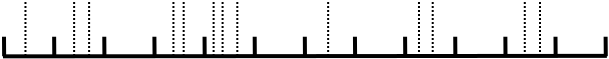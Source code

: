 <?xml version="1.0" encoding="UTF-8"?>
<dia:diagram xmlns:dia="http://www.lysator.liu.se/~alla/dia/">
  <dia:layer name="Background" visible="true" active="true">
    <dia:object type="Standard - Line" version="0" id="O0">
      <dia:attribute name="obj_pos">
        <dia:point val="17.416,10.099"/>
      </dia:attribute>
      <dia:attribute name="obj_bb">
        <dia:rectangle val="17.316,9.974;47.709,10.199"/>
      </dia:attribute>
      <dia:attribute name="conn_endpoints">
        <dia:point val="17.416,10.099"/>
        <dia:point val="47.609,10.074"/>
      </dia:attribute>
      <dia:attribute name="numcp">
        <dia:int val="1"/>
      </dia:attribute>
      <dia:attribute name="line_width">
        <dia:real val="0.2"/>
      </dia:attribute>
    </dia:object>
    <dia:object type="Standard - Line" version="0" id="O1">
      <dia:attribute name="obj_pos">
        <dia:point val="17.473,10.093"/>
      </dia:attribute>
      <dia:attribute name="obj_bb">
        <dia:rectangle val="17.365,9.018;17.574,10.194"/>
      </dia:attribute>
      <dia:attribute name="conn_endpoints">
        <dia:point val="17.473,10.093"/>
        <dia:point val="17.466,9.118"/>
      </dia:attribute>
      <dia:attribute name="numcp">
        <dia:int val="1"/>
      </dia:attribute>
      <dia:attribute name="line_width">
        <dia:real val="0.2"/>
      </dia:attribute>
    </dia:object>
    <dia:object type="Standard - Line" version="0" id="O2">
      <dia:attribute name="obj_pos">
        <dia:point val="19.98,10.093"/>
      </dia:attribute>
      <dia:attribute name="obj_bb">
        <dia:rectangle val="19.872,9.018;20.081,10.194"/>
      </dia:attribute>
      <dia:attribute name="conn_endpoints">
        <dia:point val="19.98,10.093"/>
        <dia:point val="19.973,9.118"/>
      </dia:attribute>
      <dia:attribute name="numcp">
        <dia:int val="1"/>
      </dia:attribute>
      <dia:attribute name="line_width">
        <dia:real val="0.2"/>
      </dia:attribute>
    </dia:object>
    <dia:object type="Standard - Line" version="0" id="O3">
      <dia:attribute name="obj_pos">
        <dia:point val="22.487,10.093"/>
      </dia:attribute>
      <dia:attribute name="obj_bb">
        <dia:rectangle val="22.379,9.018;22.587,10.194"/>
      </dia:attribute>
      <dia:attribute name="conn_endpoints">
        <dia:point val="22.487,10.093"/>
        <dia:point val="22.48,9.118"/>
      </dia:attribute>
      <dia:attribute name="numcp">
        <dia:int val="1"/>
      </dia:attribute>
      <dia:attribute name="line_width">
        <dia:real val="0.2"/>
      </dia:attribute>
    </dia:object>
    <dia:object type="Standard - Line" version="0" id="O4">
      <dia:attribute name="obj_pos">
        <dia:point val="24.994,10.093"/>
      </dia:attribute>
      <dia:attribute name="obj_bb">
        <dia:rectangle val="24.886,9.018;25.094,10.194"/>
      </dia:attribute>
      <dia:attribute name="conn_endpoints">
        <dia:point val="24.994,10.093"/>
        <dia:point val="24.986,9.118"/>
      </dia:attribute>
      <dia:attribute name="numcp">
        <dia:int val="1"/>
      </dia:attribute>
      <dia:attribute name="line_width">
        <dia:real val="0.2"/>
      </dia:attribute>
    </dia:object>
    <dia:object type="Standard - Line" version="0" id="O5">
      <dia:attribute name="obj_pos">
        <dia:point val="27.5,10.093"/>
      </dia:attribute>
      <dia:attribute name="obj_bb">
        <dia:rectangle val="27.392,9.018;27.601,10.194"/>
      </dia:attribute>
      <dia:attribute name="conn_endpoints">
        <dia:point val="27.5,10.093"/>
        <dia:point val="27.493,9.118"/>
      </dia:attribute>
      <dia:attribute name="numcp">
        <dia:int val="1"/>
      </dia:attribute>
      <dia:attribute name="line_width">
        <dia:real val="0.2"/>
      </dia:attribute>
    </dia:object>
    <dia:object type="Standard - Line" version="0" id="O6">
      <dia:attribute name="obj_pos">
        <dia:point val="30.007,10.093"/>
      </dia:attribute>
      <dia:attribute name="obj_bb">
        <dia:rectangle val="29.899,9.018;30.108,10.194"/>
      </dia:attribute>
      <dia:attribute name="conn_endpoints">
        <dia:point val="30.007,10.093"/>
        <dia:point val="30.0,9.118"/>
      </dia:attribute>
      <dia:attribute name="numcp">
        <dia:int val="1"/>
      </dia:attribute>
      <dia:attribute name="line_width">
        <dia:real val="0.2"/>
      </dia:attribute>
    </dia:object>
    <dia:object type="Standard - Line" version="0" id="O7">
      <dia:attribute name="obj_pos">
        <dia:point val="32.514,10.093"/>
      </dia:attribute>
      <dia:attribute name="obj_bb">
        <dia:rectangle val="32.406,9.018;32.615,10.194"/>
      </dia:attribute>
      <dia:attribute name="conn_endpoints">
        <dia:point val="32.514,10.093"/>
        <dia:point val="32.507,9.118"/>
      </dia:attribute>
      <dia:attribute name="numcp">
        <dia:int val="1"/>
      </dia:attribute>
      <dia:attribute name="line_width">
        <dia:real val="0.2"/>
      </dia:attribute>
    </dia:object>
    <dia:object type="Standard - Line" version="0" id="O8">
      <dia:attribute name="obj_pos">
        <dia:point val="35.021,10.093"/>
      </dia:attribute>
      <dia:attribute name="obj_bb">
        <dia:rectangle val="34.913,9.018;35.122,10.194"/>
      </dia:attribute>
      <dia:attribute name="conn_endpoints">
        <dia:point val="35.021,10.093"/>
        <dia:point val="35.013,9.118"/>
      </dia:attribute>
      <dia:attribute name="numcp">
        <dia:int val="1"/>
      </dia:attribute>
      <dia:attribute name="line_width">
        <dia:real val="0.2"/>
      </dia:attribute>
    </dia:object>
    <dia:object type="Standard - Line" version="0" id="O9">
      <dia:attribute name="obj_pos">
        <dia:point val="37.528,10.093"/>
      </dia:attribute>
      <dia:attribute name="obj_bb">
        <dia:rectangle val="37.419,9.018;37.628,10.194"/>
      </dia:attribute>
      <dia:attribute name="conn_endpoints">
        <dia:point val="37.528,10.093"/>
        <dia:point val="37.52,9.118"/>
      </dia:attribute>
      <dia:attribute name="numcp">
        <dia:int val="1"/>
      </dia:attribute>
      <dia:attribute name="line_width">
        <dia:real val="0.2"/>
      </dia:attribute>
    </dia:object>
    <dia:object type="Standard - Line" version="0" id="O10">
      <dia:attribute name="obj_pos">
        <dia:point val="40.034,10.093"/>
      </dia:attribute>
      <dia:attribute name="obj_bb">
        <dia:rectangle val="39.926,9.018;40.135,10.194"/>
      </dia:attribute>
      <dia:attribute name="conn_endpoints">
        <dia:point val="40.034,10.093"/>
        <dia:point val="40.027,9.118"/>
      </dia:attribute>
      <dia:attribute name="numcp">
        <dia:int val="1"/>
      </dia:attribute>
      <dia:attribute name="line_width">
        <dia:real val="0.2"/>
      </dia:attribute>
    </dia:object>
    <dia:object type="Standard - Line" version="0" id="O11">
      <dia:attribute name="obj_pos">
        <dia:point val="42.541,10.093"/>
      </dia:attribute>
      <dia:attribute name="obj_bb">
        <dia:rectangle val="42.433,9.018;42.642,10.194"/>
      </dia:attribute>
      <dia:attribute name="conn_endpoints">
        <dia:point val="42.541,10.093"/>
        <dia:point val="42.534,9.118"/>
      </dia:attribute>
      <dia:attribute name="numcp">
        <dia:int val="1"/>
      </dia:attribute>
      <dia:attribute name="line_width">
        <dia:real val="0.2"/>
      </dia:attribute>
    </dia:object>
    <dia:object type="Standard - Line" version="0" id="O12">
      <dia:attribute name="obj_pos">
        <dia:point val="45.048,10.093"/>
      </dia:attribute>
      <dia:attribute name="obj_bb">
        <dia:rectangle val="44.94,9.018;45.149,10.194"/>
      </dia:attribute>
      <dia:attribute name="conn_endpoints">
        <dia:point val="45.048,10.093"/>
        <dia:point val="45.041,9.118"/>
      </dia:attribute>
      <dia:attribute name="numcp">
        <dia:int val="1"/>
      </dia:attribute>
      <dia:attribute name="line_width">
        <dia:real val="0.2"/>
      </dia:attribute>
    </dia:object>
    <dia:object type="Standard - Line" version="0" id="O13">
      <dia:attribute name="obj_pos">
        <dia:point val="47.555,10.093"/>
      </dia:attribute>
      <dia:attribute name="obj_bb">
        <dia:rectangle val="47.447,9.018;47.655,10.194"/>
      </dia:attribute>
      <dia:attribute name="conn_endpoints">
        <dia:point val="47.555,10.093"/>
        <dia:point val="47.547,9.118"/>
      </dia:attribute>
      <dia:attribute name="numcp">
        <dia:int val="1"/>
      </dia:attribute>
      <dia:attribute name="line_width">
        <dia:real val="0.2"/>
      </dia:attribute>
    </dia:object>
    <dia:object type="Standard - Line" version="0" id="O14">
      <dia:attribute name="obj_pos">
        <dia:point val="18.539,7.381"/>
      </dia:attribute>
      <dia:attribute name="obj_bb">
        <dia:rectangle val="18.489,7.331;18.589,10.126"/>
      </dia:attribute>
      <dia:attribute name="conn_endpoints">
        <dia:point val="18.539,7.381"/>
        <dia:point val="18.539,10.076"/>
      </dia:attribute>
      <dia:attribute name="numcp">
        <dia:int val="1"/>
      </dia:attribute>
      <dia:attribute name="line_style">
        <dia:enum val="4"/>
      </dia:attribute>
    </dia:object>
    <dia:object type="Standard - Line" version="0" id="O15">
      <dia:attribute name="obj_pos">
        <dia:point val="20.972,7.381"/>
      </dia:attribute>
      <dia:attribute name="obj_bb">
        <dia:rectangle val="20.922,7.331;21.022,10.126"/>
      </dia:attribute>
      <dia:attribute name="conn_endpoints">
        <dia:point val="20.972,7.381"/>
        <dia:point val="20.972,10.076"/>
      </dia:attribute>
      <dia:attribute name="numcp">
        <dia:int val="1"/>
      </dia:attribute>
      <dia:attribute name="line_style">
        <dia:enum val="4"/>
      </dia:attribute>
    </dia:object>
    <dia:object type="Standard - Line" version="0" id="O16">
      <dia:attribute name="obj_pos">
        <dia:point val="21.721,7.381"/>
      </dia:attribute>
      <dia:attribute name="obj_bb">
        <dia:rectangle val="21.671,7.331;21.77,10.126"/>
      </dia:attribute>
      <dia:attribute name="conn_endpoints">
        <dia:point val="21.721,7.381"/>
        <dia:point val="21.721,10.076"/>
      </dia:attribute>
      <dia:attribute name="numcp">
        <dia:int val="1"/>
      </dia:attribute>
      <dia:attribute name="line_style">
        <dia:enum val="4"/>
      </dia:attribute>
    </dia:object>
    <dia:object type="Standard - Line" version="0" id="O17">
      <dia:attribute name="obj_pos">
        <dia:point val="26.449,7.381"/>
      </dia:attribute>
      <dia:attribute name="obj_bb">
        <dia:rectangle val="26.399,7.331;26.499,10.126"/>
      </dia:attribute>
      <dia:attribute name="conn_endpoints">
        <dia:point val="26.449,7.381"/>
        <dia:point val="26.449,10.076"/>
      </dia:attribute>
      <dia:attribute name="numcp">
        <dia:int val="1"/>
      </dia:attribute>
      <dia:attribute name="line_style">
        <dia:enum val="4"/>
      </dia:attribute>
    </dia:object>
    <dia:object type="Standard - Line" version="0" id="O18">
      <dia:attribute name="obj_pos">
        <dia:point val="25.938,7.381"/>
      </dia:attribute>
      <dia:attribute name="obj_bb">
        <dia:rectangle val="25.888,7.331;25.988,10.126"/>
      </dia:attribute>
      <dia:attribute name="conn_endpoints">
        <dia:point val="25.938,7.381"/>
        <dia:point val="25.938,10.076"/>
      </dia:attribute>
      <dia:attribute name="numcp">
        <dia:int val="1"/>
      </dia:attribute>
      <dia:attribute name="line_style">
        <dia:enum val="4"/>
      </dia:attribute>
    </dia:object>
    <dia:object type="Standard - Line" version="0" id="O19">
      <dia:attribute name="obj_pos">
        <dia:point val="28.395,7.381"/>
      </dia:attribute>
      <dia:attribute name="obj_bb">
        <dia:rectangle val="28.346,7.331;28.445,10.126"/>
      </dia:attribute>
      <dia:attribute name="conn_endpoints">
        <dia:point val="28.395,7.381"/>
        <dia:point val="28.395,10.076"/>
      </dia:attribute>
      <dia:attribute name="numcp">
        <dia:int val="1"/>
      </dia:attribute>
      <dia:attribute name="line_style">
        <dia:enum val="4"/>
      </dia:attribute>
    </dia:object>
    <dia:object type="Standard - Line" version="0" id="O20">
      <dia:attribute name="obj_pos">
        <dia:point val="29.132,7.381"/>
      </dia:attribute>
      <dia:attribute name="obj_bb">
        <dia:rectangle val="29.082,7.331;29.182,10.126"/>
      </dia:attribute>
      <dia:attribute name="conn_endpoints">
        <dia:point val="29.132,7.381"/>
        <dia:point val="29.132,10.076"/>
      </dia:attribute>
      <dia:attribute name="numcp">
        <dia:int val="1"/>
      </dia:attribute>
      <dia:attribute name="line_style">
        <dia:enum val="4"/>
      </dia:attribute>
    </dia:object>
    <dia:object type="Standard - Line" version="0" id="O21">
      <dia:attribute name="obj_pos">
        <dia:point val="27.946,7.381"/>
      </dia:attribute>
      <dia:attribute name="obj_bb">
        <dia:rectangle val="27.896,7.331;27.996,10.126"/>
      </dia:attribute>
      <dia:attribute name="conn_endpoints">
        <dia:point val="27.946,7.381"/>
        <dia:point val="27.946,10.076"/>
      </dia:attribute>
      <dia:attribute name="numcp">
        <dia:int val="1"/>
      </dia:attribute>
      <dia:attribute name="line_style">
        <dia:enum val="4"/>
      </dia:attribute>
    </dia:object>
    <dia:object type="Standard - Line" version="0" id="O22">
      <dia:attribute name="obj_pos">
        <dia:point val="33.673,7.381"/>
      </dia:attribute>
      <dia:attribute name="obj_bb">
        <dia:rectangle val="33.623,7.331;33.723,10.126"/>
      </dia:attribute>
      <dia:attribute name="conn_endpoints">
        <dia:point val="33.673,7.381"/>
        <dia:point val="33.673,10.076"/>
      </dia:attribute>
      <dia:attribute name="numcp">
        <dia:int val="1"/>
      </dia:attribute>
      <dia:attribute name="line_style">
        <dia:enum val="4"/>
      </dia:attribute>
    </dia:object>
    <dia:object type="Standard - Line" version="0" id="O23">
      <dia:attribute name="obj_pos">
        <dia:point val="38.901,7.381"/>
      </dia:attribute>
      <dia:attribute name="obj_bb">
        <dia:rectangle val="38.851,7.331;38.951,10.126"/>
      </dia:attribute>
      <dia:attribute name="conn_endpoints">
        <dia:point val="38.901,7.381"/>
        <dia:point val="38.901,10.076"/>
      </dia:attribute>
      <dia:attribute name="numcp">
        <dia:int val="1"/>
      </dia:attribute>
      <dia:attribute name="line_style">
        <dia:enum val="4"/>
      </dia:attribute>
    </dia:object>
    <dia:object type="Standard - Line" version="0" id="O24">
      <dia:attribute name="obj_pos">
        <dia:point val="38.215,7.381"/>
      </dia:attribute>
      <dia:attribute name="obj_bb">
        <dia:rectangle val="38.164,7.331;38.264,10.126"/>
      </dia:attribute>
      <dia:attribute name="conn_endpoints">
        <dia:point val="38.215,7.381"/>
        <dia:point val="38.215,10.076"/>
      </dia:attribute>
      <dia:attribute name="numcp">
        <dia:int val="1"/>
      </dia:attribute>
      <dia:attribute name="line_style">
        <dia:enum val="4"/>
      </dia:attribute>
    </dia:object>
    <dia:object type="Standard - Line" version="0" id="O25">
      <dia:attribute name="obj_pos">
        <dia:point val="43.505,7.381"/>
      </dia:attribute>
      <dia:attribute name="obj_bb">
        <dia:rectangle val="43.455,7.331;43.555,10.126"/>
      </dia:attribute>
      <dia:attribute name="conn_endpoints">
        <dia:point val="43.505,7.381"/>
        <dia:point val="43.505,10.076"/>
      </dia:attribute>
      <dia:attribute name="numcp">
        <dia:int val="1"/>
      </dia:attribute>
      <dia:attribute name="line_style">
        <dia:enum val="4"/>
      </dia:attribute>
    </dia:object>
    <dia:object type="Standard - Line" version="0" id="O26">
      <dia:attribute name="obj_pos">
        <dia:point val="44.266,7.381"/>
      </dia:attribute>
      <dia:attribute name="obj_bb">
        <dia:rectangle val="44.216,7.331;44.316,10.126"/>
      </dia:attribute>
      <dia:attribute name="conn_endpoints">
        <dia:point val="44.266,7.381"/>
        <dia:point val="44.266,10.076"/>
      </dia:attribute>
      <dia:attribute name="numcp">
        <dia:int val="1"/>
      </dia:attribute>
      <dia:attribute name="line_style">
        <dia:enum val="4"/>
      </dia:attribute>
    </dia:object>
  </dia:layer>
</dia:diagram>
